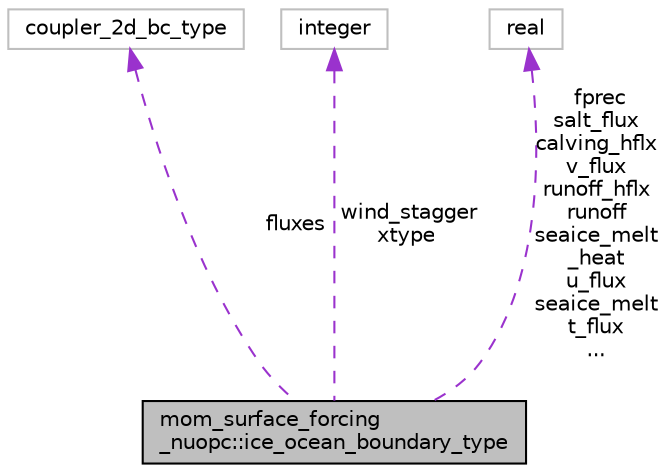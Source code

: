 digraph "mom_surface_forcing_nuopc::ice_ocean_boundary_type"
{
 // INTERACTIVE_SVG=YES
 // LATEX_PDF_SIZE
  edge [fontname="Helvetica",fontsize="10",labelfontname="Helvetica",labelfontsize="10"];
  node [fontname="Helvetica",fontsize="10",shape=record];
  Node1 [label="mom_surface_forcing\l_nuopc::ice_ocean_boundary_type",height=0.2,width=0.4,color="black", fillcolor="grey75", style="filled", fontcolor="black",tooltip="Structure corresponding to forcing, but with the elements, units, and conventions that exactly confor..."];
  Node2 -> Node1 [dir="back",color="darkorchid3",fontsize="10",style="dashed",label=" fluxes" ,fontname="Helvetica"];
  Node2 [label="coupler_2d_bc_type",height=0.2,width=0.4,color="grey75", fillcolor="white", style="filled",tooltip=" "];
  Node3 -> Node1 [dir="back",color="darkorchid3",fontsize="10",style="dashed",label=" wind_stagger\nxtype" ,fontname="Helvetica"];
  Node3 [label="integer",height=0.2,width=0.4,color="grey75", fillcolor="white", style="filled",tooltip=" "];
  Node4 -> Node1 [dir="back",color="darkorchid3",fontsize="10",style="dashed",label=" fprec\nsalt_flux\ncalving_hflx\nv_flux\nrunoff_hflx\nrunoff\nseaice_melt\l_heat\nu_flux\nseaice_melt\nt_flux\n..." ,fontname="Helvetica"];
  Node4 [label="real",height=0.2,width=0.4,color="grey75", fillcolor="white", style="filled",tooltip=" "];
}
